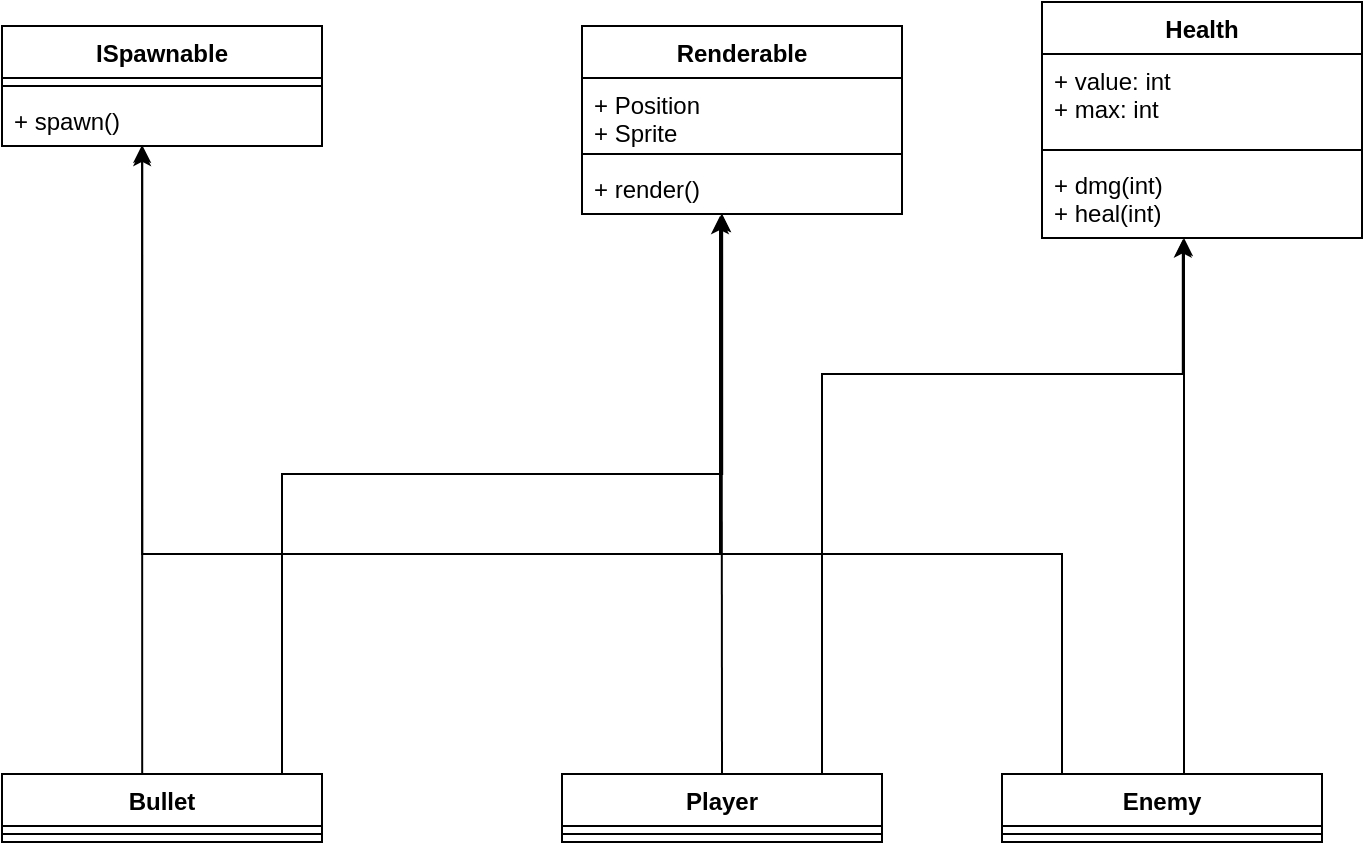 <mxfile version="14.7.6" type="device"><diagram id="HFhBjZ9cXWMhGnRJPPrk" name="Page-1"><mxGraphModel dx="1422" dy="833" grid="1" gridSize="10" guides="1" tooltips="1" connect="1" arrows="0" fold="1" page="1" pageScale="1" pageWidth="850" pageHeight="1100" math="0" shadow="0"><root><mxCell id="0"/><mxCell id="1" parent="0"/><mxCell id="Kh5PoZ1rT6PSpmZhXNG6-32" style="edgeStyle=orthogonalEdgeStyle;rounded=0;orthogonalLoop=1;jettySize=auto;html=1;exitX=0.5;exitY=0;exitDx=0;exitDy=0;entryX=0.438;entryY=1;entryDx=0;entryDy=0;entryPerimeter=0;" edge="1" parent="1" source="Kh5PoZ1rT6PSpmZhXNG6-3" target="Kh5PoZ1rT6PSpmZhXNG6-17"><mxGeometry relative="1" as="geometry"><mxPoint x="410" y="240" as="targetPoint"/><Array as="points"><mxPoint x="220" y="480"/><mxPoint x="220" y="330"/><mxPoint x="440" y="330"/></Array></mxGeometry></mxCell><mxCell id="Kh5PoZ1rT6PSpmZhXNG6-34" style="edgeStyle=orthogonalEdgeStyle;rounded=0;orthogonalLoop=1;jettySize=auto;html=1;exitX=0.5;exitY=0;exitDx=0;exitDy=0;" edge="1" parent="1" source="Kh5PoZ1rT6PSpmZhXNG6-12"><mxGeometry relative="1" as="geometry"><mxPoint x="439" y="201" as="targetPoint"/><Array as="points"><mxPoint x="610" y="480"/><mxPoint x="610" y="370"/><mxPoint x="439" y="370"/></Array></mxGeometry></mxCell><mxCell id="Kh5PoZ1rT6PSpmZhXNG6-31" style="edgeStyle=orthogonalEdgeStyle;rounded=0;orthogonalLoop=1;jettySize=auto;html=1;exitX=0.5;exitY=0;exitDx=0;exitDy=0;entryX=0.436;entryY=0.998;entryDx=0;entryDy=0;entryPerimeter=0;" edge="1" parent="1" source="Kh5PoZ1rT6PSpmZhXNG6-7" target="Kh5PoZ1rT6PSpmZhXNG6-17"><mxGeometry relative="1" as="geometry"><mxPoint x="440" y="220" as="targetPoint"/><Array as="points"><mxPoint x="440" y="480"/></Array></mxGeometry></mxCell><mxCell id="Kh5PoZ1rT6PSpmZhXNG6-2" style="edgeStyle=orthogonalEdgeStyle;rounded=0;orthogonalLoop=1;jettySize=auto;html=1;exitX=0.25;exitY=0;exitDx=0;exitDy=0;entryX=0.438;entryY=1.038;entryDx=0;entryDy=0;entryPerimeter=0;" edge="1" parent="1" source="Kh5PoZ1rT6PSpmZhXNG6-3" target="Kh5PoZ1rT6PSpmZhXNG6-24"><mxGeometry relative="1" as="geometry"><mxPoint x="170" y="210" as="targetPoint"/><Array as="points"><mxPoint x="150" y="480"/></Array></mxGeometry></mxCell><mxCell id="Kh5PoZ1rT6PSpmZhXNG6-3" value="Bullet" style="swimlane;fontStyle=1;align=center;verticalAlign=top;childLayout=stackLayout;horizontal=1;startSize=26;horizontalStack=0;resizeParent=1;resizeParentMax=0;resizeLast=0;collapsible=1;marginBottom=0;" vertex="1" parent="1"><mxGeometry x="80" y="480" width="160" height="34" as="geometry"/></mxCell><mxCell id="Kh5PoZ1rT6PSpmZhXNG6-4" value="" style="line;strokeWidth=1;fillColor=none;align=left;verticalAlign=middle;spacingTop=-1;spacingLeft=3;spacingRight=3;rotatable=0;labelPosition=right;points=[];portConstraint=eastwest;" vertex="1" parent="Kh5PoZ1rT6PSpmZhXNG6-3"><mxGeometry y="26" width="160" height="8" as="geometry"/></mxCell><mxCell id="Kh5PoZ1rT6PSpmZhXNG6-6" style="edgeStyle=orthogonalEdgeStyle;rounded=0;orthogonalLoop=1;jettySize=auto;html=1;entryX=0.44;entryY=1.018;entryDx=0;entryDy=0;entryPerimeter=0;" edge="1" parent="1" source="Kh5PoZ1rT6PSpmZhXNG6-7" target="Kh5PoZ1rT6PSpmZhXNG6-21"><mxGeometry relative="1" as="geometry"><Array as="points"><mxPoint x="490" y="280"/><mxPoint x="670" y="280"/></Array><mxPoint x="670" y="210" as="targetPoint"/></mxGeometry></mxCell><mxCell id="Kh5PoZ1rT6PSpmZhXNG6-7" value="Player" style="swimlane;fontStyle=1;align=center;verticalAlign=top;childLayout=stackLayout;horizontal=1;startSize=26;horizontalStack=0;resizeParent=1;resizeParentMax=0;resizeLast=0;collapsible=1;marginBottom=0;" vertex="1" parent="1"><mxGeometry x="360" y="480" width="160" height="34" as="geometry"/></mxCell><mxCell id="Kh5PoZ1rT6PSpmZhXNG6-8" value="" style="line;strokeWidth=1;fillColor=none;align=left;verticalAlign=middle;spacingTop=-1;spacingLeft=3;spacingRight=3;rotatable=0;labelPosition=right;points=[];portConstraint=eastwest;" vertex="1" parent="Kh5PoZ1rT6PSpmZhXNG6-7"><mxGeometry y="26" width="160" height="8" as="geometry"/></mxCell><mxCell id="Kh5PoZ1rT6PSpmZhXNG6-9" style="edgeStyle=orthogonalEdgeStyle;rounded=0;orthogonalLoop=1;jettySize=auto;html=1;exitX=0.5;exitY=0;exitDx=0;exitDy=0;" edge="1" parent="1" source="Kh5PoZ1rT6PSpmZhXNG6-12"><mxGeometry relative="1" as="geometry"><mxPoint x="671" y="212" as="targetPoint"/><Array as="points"><mxPoint x="671" y="480"/></Array></mxGeometry></mxCell><mxCell id="Kh5PoZ1rT6PSpmZhXNG6-11" style="edgeStyle=orthogonalEdgeStyle;rounded=0;orthogonalLoop=1;jettySize=auto;html=1;entryX=0.438;entryY=0.978;entryDx=0;entryDy=0;entryPerimeter=0;" edge="1" parent="1" source="Kh5PoZ1rT6PSpmZhXNG6-12" target="Kh5PoZ1rT6PSpmZhXNG6-24"><mxGeometry relative="1" as="geometry"><mxPoint x="150" y="170" as="targetPoint"/><Array as="points"><mxPoint x="610" y="370"/><mxPoint x="150" y="370"/></Array></mxGeometry></mxCell><mxCell id="Kh5PoZ1rT6PSpmZhXNG6-12" value="Enemy" style="swimlane;fontStyle=1;align=center;verticalAlign=top;childLayout=stackLayout;horizontal=1;startSize=26;horizontalStack=0;resizeParent=1;resizeParentMax=0;resizeLast=0;collapsible=1;marginBottom=0;" vertex="1" parent="1"><mxGeometry x="580" y="480" width="160" height="34" as="geometry"/></mxCell><mxCell id="Kh5PoZ1rT6PSpmZhXNG6-13" value="" style="line;strokeWidth=1;fillColor=none;align=left;verticalAlign=middle;spacingTop=-1;spacingLeft=3;spacingRight=3;rotatable=0;labelPosition=right;points=[];portConstraint=eastwest;" vertex="1" parent="Kh5PoZ1rT6PSpmZhXNG6-12"><mxGeometry y="26" width="160" height="8" as="geometry"/></mxCell><mxCell id="Kh5PoZ1rT6PSpmZhXNG6-14" value="Renderable" style="swimlane;fontStyle=1;align=center;verticalAlign=top;childLayout=stackLayout;horizontal=1;startSize=26;horizontalStack=0;resizeParent=1;resizeParentMax=0;resizeLast=0;collapsible=1;marginBottom=0;" vertex="1" parent="1"><mxGeometry x="370" y="106" width="160" height="94" as="geometry"/></mxCell><mxCell id="Kh5PoZ1rT6PSpmZhXNG6-15" value="+ Position&#10;+ Sprite&#10;&#10;&#10;" style="text;strokeColor=none;fillColor=none;align=left;verticalAlign=top;spacingLeft=4;spacingRight=4;overflow=hidden;rotatable=0;points=[[0,0.5],[1,0.5]];portConstraint=eastwest;" vertex="1" parent="Kh5PoZ1rT6PSpmZhXNG6-14"><mxGeometry y="26" width="160" height="34" as="geometry"/></mxCell><mxCell id="Kh5PoZ1rT6PSpmZhXNG6-16" value="" style="line;strokeWidth=1;fillColor=none;align=left;verticalAlign=middle;spacingTop=-1;spacingLeft=3;spacingRight=3;rotatable=0;labelPosition=right;points=[];portConstraint=eastwest;" vertex="1" parent="Kh5PoZ1rT6PSpmZhXNG6-14"><mxGeometry y="60" width="160" height="8" as="geometry"/></mxCell><mxCell id="Kh5PoZ1rT6PSpmZhXNG6-17" value="+ render()" style="text;strokeColor=none;fillColor=none;align=left;verticalAlign=top;spacingLeft=4;spacingRight=4;overflow=hidden;rotatable=0;points=[[0,0.5],[1,0.5]];portConstraint=eastwest;" vertex="1" parent="Kh5PoZ1rT6PSpmZhXNG6-14"><mxGeometry y="68" width="160" height="26" as="geometry"/></mxCell><mxCell id="Kh5PoZ1rT6PSpmZhXNG6-18" value="Health" style="swimlane;fontStyle=1;align=center;verticalAlign=top;childLayout=stackLayout;horizontal=1;startSize=26;horizontalStack=0;resizeParent=1;resizeParentMax=0;resizeLast=0;collapsible=1;marginBottom=0;" vertex="1" parent="1"><mxGeometry x="600" y="94" width="160" height="118" as="geometry"/></mxCell><mxCell id="Kh5PoZ1rT6PSpmZhXNG6-19" value="+ value: int&#10;+ max: int&#10;" style="text;strokeColor=none;fillColor=none;align=left;verticalAlign=top;spacingLeft=4;spacingRight=4;overflow=hidden;rotatable=0;points=[[0,0.5],[1,0.5]];portConstraint=eastwest;" vertex="1" parent="Kh5PoZ1rT6PSpmZhXNG6-18"><mxGeometry y="26" width="160" height="44" as="geometry"/></mxCell><mxCell id="Kh5PoZ1rT6PSpmZhXNG6-20" value="" style="line;strokeWidth=1;fillColor=none;align=left;verticalAlign=middle;spacingTop=-1;spacingLeft=3;spacingRight=3;rotatable=0;labelPosition=right;points=[];portConstraint=eastwest;" vertex="1" parent="Kh5PoZ1rT6PSpmZhXNG6-18"><mxGeometry y="70" width="160" height="8" as="geometry"/></mxCell><mxCell id="Kh5PoZ1rT6PSpmZhXNG6-21" value="+ dmg(int)&#10;+ heal(int)&#10;" style="text;strokeColor=none;fillColor=none;align=left;verticalAlign=top;spacingLeft=4;spacingRight=4;overflow=hidden;rotatable=0;points=[[0,0.5],[1,0.5]];portConstraint=eastwest;" vertex="1" parent="Kh5PoZ1rT6PSpmZhXNG6-18"><mxGeometry y="78" width="160" height="40" as="geometry"/></mxCell><mxCell id="Kh5PoZ1rT6PSpmZhXNG6-22" value="ISpawnable" style="swimlane;fontStyle=1;align=center;verticalAlign=top;childLayout=stackLayout;horizontal=1;startSize=26;horizontalStack=0;resizeParent=1;resizeParentMax=0;resizeLast=0;collapsible=1;marginBottom=0;" vertex="1" parent="1"><mxGeometry x="80" y="106" width="160" height="60" as="geometry"/></mxCell><mxCell id="Kh5PoZ1rT6PSpmZhXNG6-23" value="" style="line;strokeWidth=1;fillColor=none;align=left;verticalAlign=middle;spacingTop=-1;spacingLeft=3;spacingRight=3;rotatable=0;labelPosition=right;points=[];portConstraint=eastwest;" vertex="1" parent="Kh5PoZ1rT6PSpmZhXNG6-22"><mxGeometry y="26" width="160" height="8" as="geometry"/></mxCell><mxCell id="Kh5PoZ1rT6PSpmZhXNG6-24" value="+ spawn()" style="text;strokeColor=none;fillColor=none;align=left;verticalAlign=top;spacingLeft=4;spacingRight=4;overflow=hidden;rotatable=0;points=[[0,0.5],[1,0.5]];portConstraint=eastwest;" vertex="1" parent="Kh5PoZ1rT6PSpmZhXNG6-22"><mxGeometry y="34" width="160" height="26" as="geometry"/></mxCell></root></mxGraphModel></diagram></mxfile>